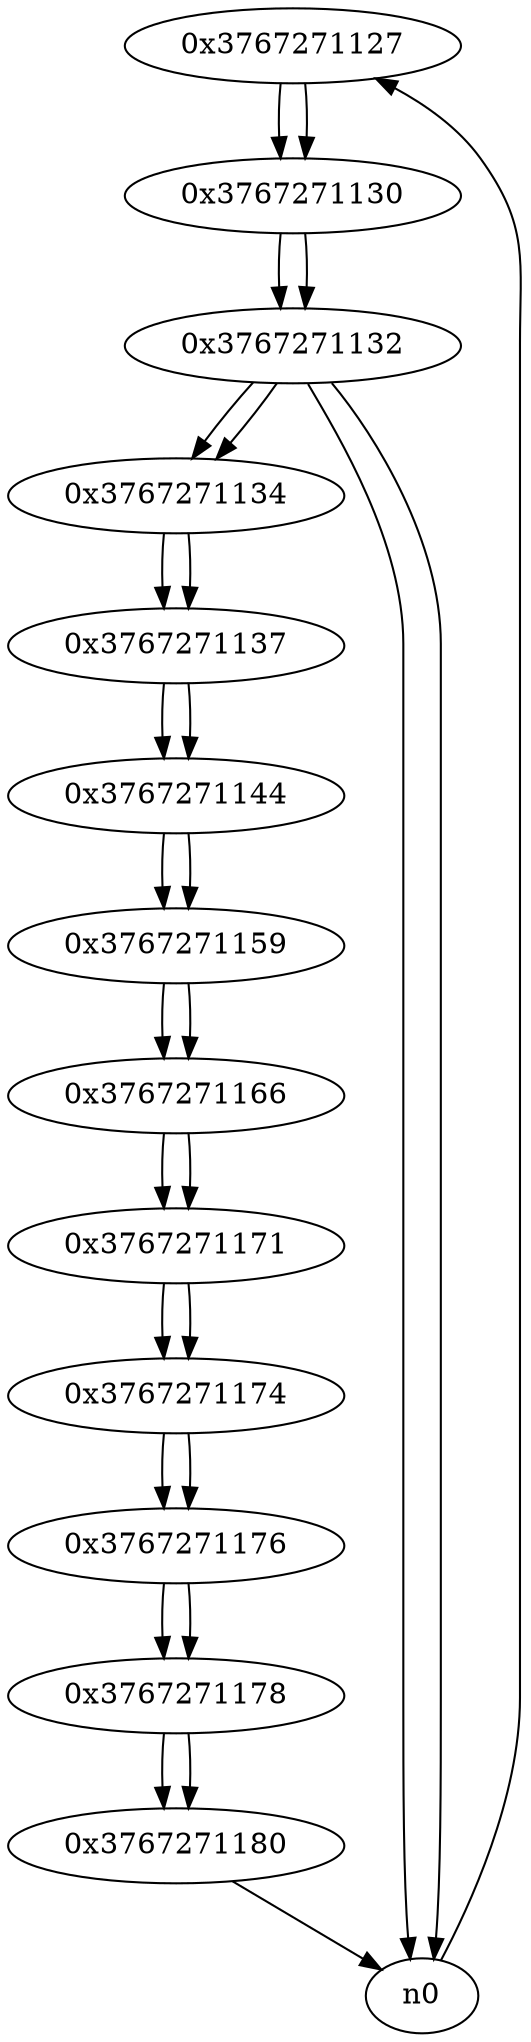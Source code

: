 digraph G{
/* nodes */
  n1 [label="0x3767271127"]
  n2 [label="0x3767271130"]
  n3 [label="0x3767271132"]
  n4 [label="0x3767271134"]
  n5 [label="0x3767271137"]
  n6 [label="0x3767271144"]
  n7 [label="0x3767271159"]
  n8 [label="0x3767271166"]
  n9 [label="0x3767271171"]
  n10 [label="0x3767271174"]
  n11 [label="0x3767271176"]
  n12 [label="0x3767271178"]
  n13 [label="0x3767271180"]
/* edges */
n1 -> n2;
n0 -> n1;
n2 -> n3;
n1 -> n2;
n3 -> n4;
n3 -> n0;
n3 -> n0;
n2 -> n3;
n4 -> n5;
n3 -> n4;
n5 -> n6;
n4 -> n5;
n6 -> n7;
n5 -> n6;
n7 -> n8;
n6 -> n7;
n8 -> n9;
n7 -> n8;
n9 -> n10;
n8 -> n9;
n10 -> n11;
n9 -> n10;
n11 -> n12;
n10 -> n11;
n12 -> n13;
n11 -> n12;
n13 -> n0;
n12 -> n13;
}
